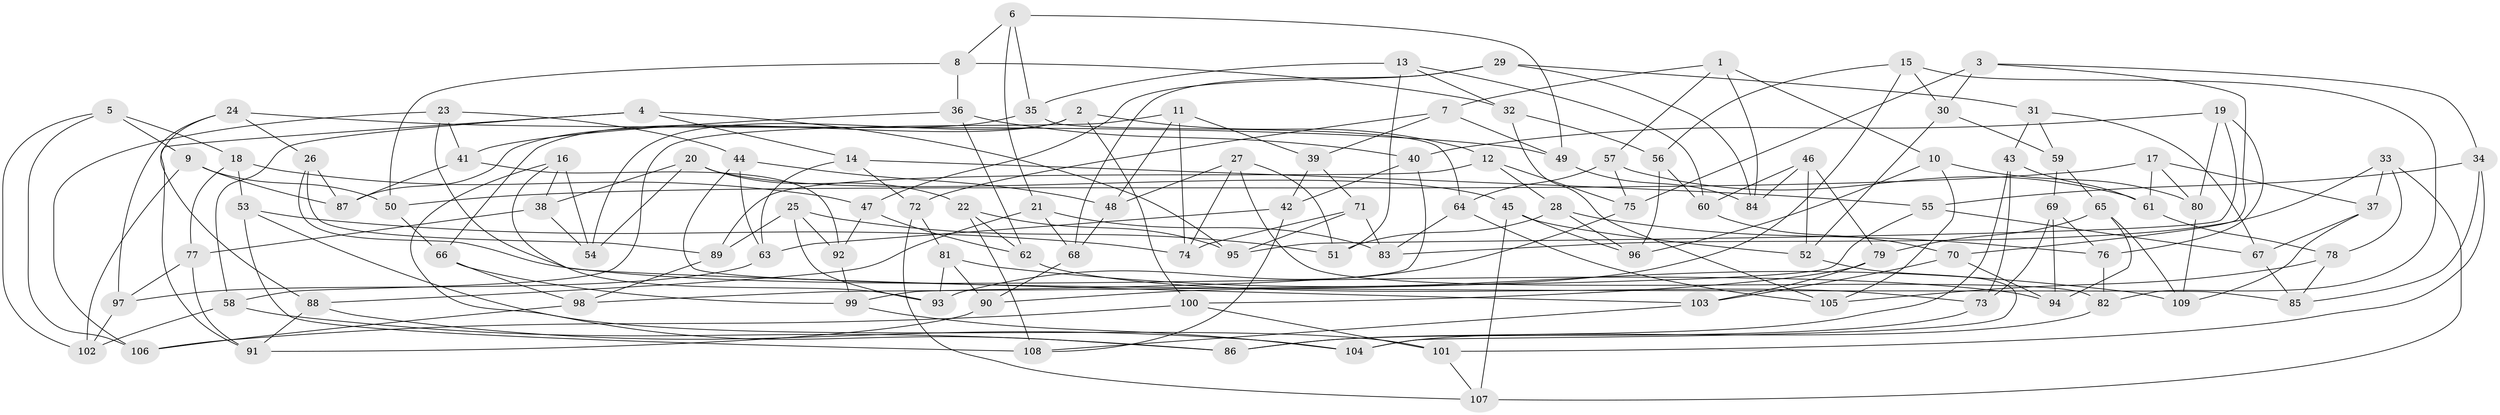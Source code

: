 // Generated by graph-tools (version 1.1) at 2025/16/03/09/25 04:16:15]
// undirected, 109 vertices, 218 edges
graph export_dot {
graph [start="1"]
  node [color=gray90,style=filled];
  1;
  2;
  3;
  4;
  5;
  6;
  7;
  8;
  9;
  10;
  11;
  12;
  13;
  14;
  15;
  16;
  17;
  18;
  19;
  20;
  21;
  22;
  23;
  24;
  25;
  26;
  27;
  28;
  29;
  30;
  31;
  32;
  33;
  34;
  35;
  36;
  37;
  38;
  39;
  40;
  41;
  42;
  43;
  44;
  45;
  46;
  47;
  48;
  49;
  50;
  51;
  52;
  53;
  54;
  55;
  56;
  57;
  58;
  59;
  60;
  61;
  62;
  63;
  64;
  65;
  66;
  67;
  68;
  69;
  70;
  71;
  72;
  73;
  74;
  75;
  76;
  77;
  78;
  79;
  80;
  81;
  82;
  83;
  84;
  85;
  86;
  87;
  88;
  89;
  90;
  91;
  92;
  93;
  94;
  95;
  96;
  97;
  98;
  99;
  100;
  101;
  102;
  103;
  104;
  105;
  106;
  107;
  108;
  109;
  1 -- 84;
  1 -- 7;
  1 -- 10;
  1 -- 57;
  2 -- 12;
  2 -- 54;
  2 -- 100;
  2 -- 66;
  3 -- 70;
  3 -- 75;
  3 -- 30;
  3 -- 34;
  4 -- 58;
  4 -- 95;
  4 -- 14;
  4 -- 91;
  5 -- 18;
  5 -- 102;
  5 -- 106;
  5 -- 9;
  6 -- 35;
  6 -- 49;
  6 -- 8;
  6 -- 21;
  7 -- 72;
  7 -- 49;
  7 -- 39;
  8 -- 50;
  8 -- 36;
  8 -- 32;
  9 -- 50;
  9 -- 102;
  9 -- 87;
  10 -- 80;
  10 -- 96;
  10 -- 105;
  11 -- 74;
  11 -- 58;
  11 -- 39;
  11 -- 48;
  12 -- 28;
  12 -- 75;
  12 -- 89;
  13 -- 35;
  13 -- 60;
  13 -- 51;
  13 -- 32;
  14 -- 63;
  14 -- 55;
  14 -- 72;
  15 -- 90;
  15 -- 56;
  15 -- 30;
  15 -- 82;
  16 -- 93;
  16 -- 86;
  16 -- 54;
  16 -- 38;
  17 -- 61;
  17 -- 50;
  17 -- 80;
  17 -- 37;
  18 -- 53;
  18 -- 77;
  18 -- 47;
  19 -- 80;
  19 -- 40;
  19 -- 95;
  19 -- 76;
  20 -- 22;
  20 -- 45;
  20 -- 54;
  20 -- 38;
  21 -- 68;
  21 -- 88;
  21 -- 83;
  22 -- 95;
  22 -- 62;
  22 -- 108;
  23 -- 41;
  23 -- 103;
  23 -- 106;
  23 -- 44;
  24 -- 88;
  24 -- 26;
  24 -- 97;
  24 -- 49;
  25 -- 92;
  25 -- 93;
  25 -- 89;
  25 -- 51;
  26 -- 87;
  26 -- 89;
  26 -- 94;
  27 -- 48;
  27 -- 82;
  27 -- 51;
  27 -- 74;
  28 -- 51;
  28 -- 76;
  28 -- 96;
  29 -- 31;
  29 -- 47;
  29 -- 84;
  29 -- 68;
  30 -- 52;
  30 -- 59;
  31 -- 43;
  31 -- 59;
  31 -- 67;
  32 -- 56;
  32 -- 105;
  33 -- 37;
  33 -- 78;
  33 -- 83;
  33 -- 107;
  34 -- 55;
  34 -- 85;
  34 -- 101;
  35 -- 87;
  35 -- 64;
  36 -- 40;
  36 -- 62;
  36 -- 41;
  37 -- 109;
  37 -- 67;
  38 -- 77;
  38 -- 54;
  39 -- 42;
  39 -- 71;
  40 -- 99;
  40 -- 42;
  41 -- 92;
  41 -- 87;
  42 -- 108;
  42 -- 63;
  43 -- 86;
  43 -- 61;
  43 -- 73;
  44 -- 48;
  44 -- 85;
  44 -- 63;
  45 -- 96;
  45 -- 52;
  45 -- 107;
  46 -- 52;
  46 -- 84;
  46 -- 79;
  46 -- 60;
  47 -- 62;
  47 -- 92;
  48 -- 68;
  49 -- 84;
  50 -- 66;
  52 -- 104;
  53 -- 108;
  53 -- 101;
  53 -- 74;
  55 -- 98;
  55 -- 67;
  56 -- 96;
  56 -- 60;
  57 -- 64;
  57 -- 61;
  57 -- 75;
  58 -- 86;
  58 -- 102;
  59 -- 69;
  59 -- 65;
  60 -- 70;
  61 -- 78;
  62 -- 73;
  63 -- 97;
  64 -- 105;
  64 -- 83;
  65 -- 94;
  65 -- 79;
  65 -- 109;
  66 -- 99;
  66 -- 98;
  67 -- 85;
  68 -- 90;
  69 -- 94;
  69 -- 76;
  69 -- 73;
  70 -- 94;
  70 -- 103;
  71 -- 74;
  71 -- 95;
  71 -- 83;
  72 -- 107;
  72 -- 81;
  73 -- 86;
  75 -- 93;
  76 -- 82;
  77 -- 97;
  77 -- 91;
  78 -- 85;
  78 -- 105;
  79 -- 103;
  79 -- 100;
  80 -- 109;
  81 -- 109;
  81 -- 90;
  81 -- 93;
  82 -- 104;
  88 -- 104;
  88 -- 91;
  89 -- 98;
  90 -- 91;
  92 -- 99;
  97 -- 102;
  98 -- 106;
  99 -- 104;
  100 -- 101;
  100 -- 106;
  101 -- 107;
  103 -- 108;
}

